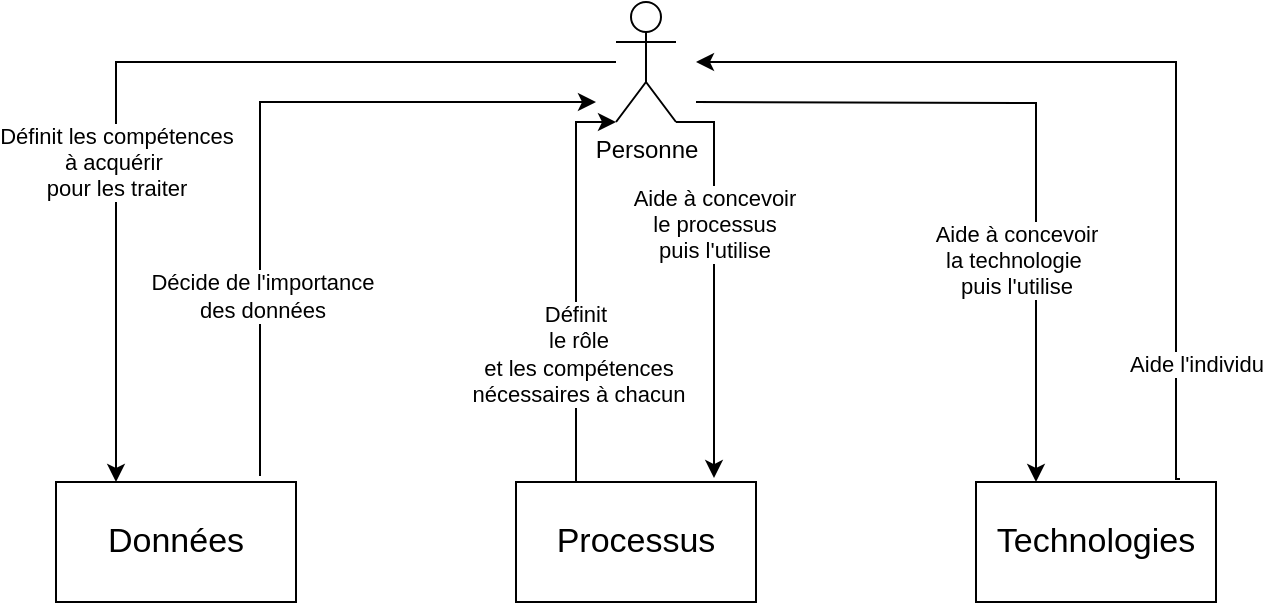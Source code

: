 <mxfile version="24.7.8">
  <diagram name="Page-1" id="Y-cD72wbh6zRBrMIaW-u">
    <mxGraphModel dx="954" dy="580" grid="1" gridSize="10" guides="1" tooltips="1" connect="1" arrows="1" fold="1" page="1" pageScale="1" pageWidth="827" pageHeight="1169" math="0" shadow="0">
      <root>
        <mxCell id="0" />
        <mxCell id="1" parent="0" />
        <mxCell id="CVVGBSWZRVMv5-ygpTuM-3" value="" style="edgeStyle=orthogonalEdgeStyle;rounded=0;orthogonalLoop=1;jettySize=auto;html=1;entryX=0.25;entryY=0;entryDx=0;entryDy=0;" edge="1" parent="1" source="CVVGBSWZRVMv5-ygpTuM-1" target="CVVGBSWZRVMv5-ygpTuM-2">
          <mxGeometry relative="1" as="geometry" />
        </mxCell>
        <mxCell id="CVVGBSWZRVMv5-ygpTuM-19" value="Définit les compétences&lt;div style=&quot;font-size: 11px;&quot;&gt;à acquérir&amp;nbsp;&lt;/div&gt;&lt;div style=&quot;font-size: 11px;&quot;&gt;pour les traiter&lt;/div&gt;" style="edgeLabel;html=1;align=center;verticalAlign=middle;resizable=0;points=[];fontSize=11;" vertex="1" connectable="0" parent="CVVGBSWZRVMv5-ygpTuM-3">
          <mxGeometry x="0.25" relative="1" as="geometry">
            <mxPoint y="12" as="offset" />
          </mxGeometry>
        </mxCell>
        <mxCell id="CVVGBSWZRVMv5-ygpTuM-1" value="Personne" style="shape=umlActor;verticalLabelPosition=bottom;verticalAlign=top;html=1;outlineConnect=0;" vertex="1" parent="1">
          <mxGeometry x="370" y="80" width="30" height="60" as="geometry" />
        </mxCell>
        <mxCell id="CVVGBSWZRVMv5-ygpTuM-2" value="Données" style="whiteSpace=wrap;html=1;verticalAlign=middle;fontSize=17;" vertex="1" parent="1">
          <mxGeometry x="90" y="320" width="120" height="60" as="geometry" />
        </mxCell>
        <mxCell id="CVVGBSWZRVMv5-ygpTuM-6" value="" style="edgeStyle=orthogonalEdgeStyle;rounded=0;orthogonalLoop=1;jettySize=auto;html=1;exitX=0.85;exitY=-0.05;exitDx=0;exitDy=0;exitPerimeter=0;" edge="1" parent="1" source="CVVGBSWZRVMv5-ygpTuM-2">
          <mxGeometry relative="1" as="geometry">
            <mxPoint x="380" y="120" as="sourcePoint" />
            <mxPoint x="360" y="130" as="targetPoint" />
            <Array as="points">
              <mxPoint x="192" y="130" />
            </Array>
          </mxGeometry>
        </mxCell>
        <mxCell id="CVVGBSWZRVMv5-ygpTuM-18" value="Décide de l&#39;importance&lt;br style=&quot;font-size: 11px;&quot;&gt;des données" style="edgeLabel;html=1;align=center;verticalAlign=middle;resizable=0;points=[];fontSize=11;" vertex="1" connectable="0" parent="CVVGBSWZRVMv5-ygpTuM-6">
          <mxGeometry x="-0.484" y="-1" relative="1" as="geometry">
            <mxPoint y="1" as="offset" />
          </mxGeometry>
        </mxCell>
        <mxCell id="CVVGBSWZRVMv5-ygpTuM-7" value="" style="edgeStyle=orthogonalEdgeStyle;rounded=0;orthogonalLoop=1;jettySize=auto;html=1;entryX=0.25;entryY=0;entryDx=0;entryDy=0;" edge="1" parent="1" target="CVVGBSWZRVMv5-ygpTuM-8">
          <mxGeometry relative="1" as="geometry">
            <mxPoint x="410" y="130" as="sourcePoint" />
          </mxGeometry>
        </mxCell>
        <mxCell id="CVVGBSWZRVMv5-ygpTuM-14" value="&lt;font style=&quot;font-size: 11px;&quot;&gt;Aide à concevoir&lt;br style=&quot;font-size: 11px;&quot;&gt;la technologie&amp;nbsp;&lt;br style=&quot;font-size: 11px;&quot;&gt;puis l&#39;utilise&lt;/font&gt;" style="edgeLabel;html=1;align=center;verticalAlign=middle;resizable=0;points=[];fontSize=11;" vertex="1" connectable="0" parent="CVVGBSWZRVMv5-ygpTuM-7">
          <mxGeometry x="0.38" y="1" relative="1" as="geometry">
            <mxPoint x="-11" as="offset" />
          </mxGeometry>
        </mxCell>
        <mxCell id="CVVGBSWZRVMv5-ygpTuM-8" value="Technologies" style="whiteSpace=wrap;html=1;verticalAlign=middle;fontSize=17;" vertex="1" parent="1">
          <mxGeometry x="550" y="320" width="120" height="60" as="geometry" />
        </mxCell>
        <mxCell id="CVVGBSWZRVMv5-ygpTuM-9" value="" style="edgeStyle=orthogonalEdgeStyle;rounded=0;orthogonalLoop=1;jettySize=auto;html=1;exitX=0.85;exitY=-0.025;exitDx=0;exitDy=0;exitPerimeter=0;" edge="1" parent="1" source="CVVGBSWZRVMv5-ygpTuM-8">
          <mxGeometry relative="1" as="geometry">
            <mxPoint x="682" y="307" as="sourcePoint" />
            <mxPoint x="410" y="110" as="targetPoint" />
            <Array as="points">
              <mxPoint x="650" y="319" />
              <mxPoint x="650" y="110" />
            </Array>
          </mxGeometry>
        </mxCell>
        <mxCell id="CVVGBSWZRVMv5-ygpTuM-15" value="&lt;font style=&quot;font-size: 11px;&quot;&gt;Aide l&#39;individu&lt;/font&gt;" style="edgeLabel;html=1;align=center;verticalAlign=middle;resizable=0;points=[];fontSize=11;" vertex="1" connectable="0" parent="CVVGBSWZRVMv5-ygpTuM-9">
          <mxGeometry x="-0.353" y="2" relative="1" as="geometry">
            <mxPoint x="12" y="86" as="offset" />
          </mxGeometry>
        </mxCell>
        <mxCell id="CVVGBSWZRVMv5-ygpTuM-10" value="Processus" style="whiteSpace=wrap;html=1;verticalAlign=middle;fontSize=17;" vertex="1" parent="1">
          <mxGeometry x="320" y="320" width="120" height="60" as="geometry" />
        </mxCell>
        <mxCell id="CVVGBSWZRVMv5-ygpTuM-11" value="" style="edgeStyle=orthogonalEdgeStyle;rounded=0;orthogonalLoop=1;jettySize=auto;html=1;exitX=0.25;exitY=0;exitDx=0;exitDy=0;" edge="1" parent="1" source="CVVGBSWZRVMv5-ygpTuM-10">
          <mxGeometry relative="1" as="geometry">
            <mxPoint x="202" y="327" as="sourcePoint" />
            <mxPoint x="370" y="140" as="targetPoint" />
            <Array as="points">
              <mxPoint x="350" y="140" />
            </Array>
          </mxGeometry>
        </mxCell>
        <mxCell id="CVVGBSWZRVMv5-ygpTuM-17" value="Définit&amp;nbsp;&lt;br style=&quot;font-size: 11px;&quot;&gt;le rôle &lt;br style=&quot;font-size: 11px;&quot;&gt;et les compétences&lt;br style=&quot;font-size: 11px;&quot;&gt;nécessaires à chacun" style="edgeLabel;html=1;align=center;verticalAlign=middle;resizable=0;points=[];fontSize=11;" vertex="1" connectable="0" parent="CVVGBSWZRVMv5-ygpTuM-11">
          <mxGeometry x="-0.345" y="-1" relative="1" as="geometry">
            <mxPoint y="1" as="offset" />
          </mxGeometry>
        </mxCell>
        <mxCell id="CVVGBSWZRVMv5-ygpTuM-12" value="" style="edgeStyle=orthogonalEdgeStyle;rounded=0;orthogonalLoop=1;jettySize=auto;html=1;exitX=0.825;exitY=-0.033;exitDx=0;exitDy=0;exitPerimeter=0;entryX=1;entryY=1;entryDx=0;entryDy=0;entryPerimeter=0;endArrow=none;endFill=0;startArrow=classic;startFill=1;" edge="1" parent="1" source="CVVGBSWZRVMv5-ygpTuM-10" target="CVVGBSWZRVMv5-ygpTuM-1">
          <mxGeometry relative="1" as="geometry">
            <mxPoint x="360" y="330" as="sourcePoint" />
            <mxPoint x="380" y="150" as="targetPoint" />
            <Array as="points">
              <mxPoint x="419" y="140" />
            </Array>
          </mxGeometry>
        </mxCell>
        <mxCell id="CVVGBSWZRVMv5-ygpTuM-16" value="Aide à concevoir&lt;br style=&quot;font-size: 11px;&quot;&gt;le processus&lt;br style=&quot;font-size: 11px;&quot;&gt;puis l&#39;utilise" style="edgeLabel;html=1;align=center;verticalAlign=middle;resizable=0;points=[];fontSize=11;" vertex="1" connectable="0" parent="CVVGBSWZRVMv5-ygpTuM-12">
          <mxGeometry x="-0.03" relative="1" as="geometry">
            <mxPoint y="-32" as="offset" />
          </mxGeometry>
        </mxCell>
      </root>
    </mxGraphModel>
  </diagram>
</mxfile>
